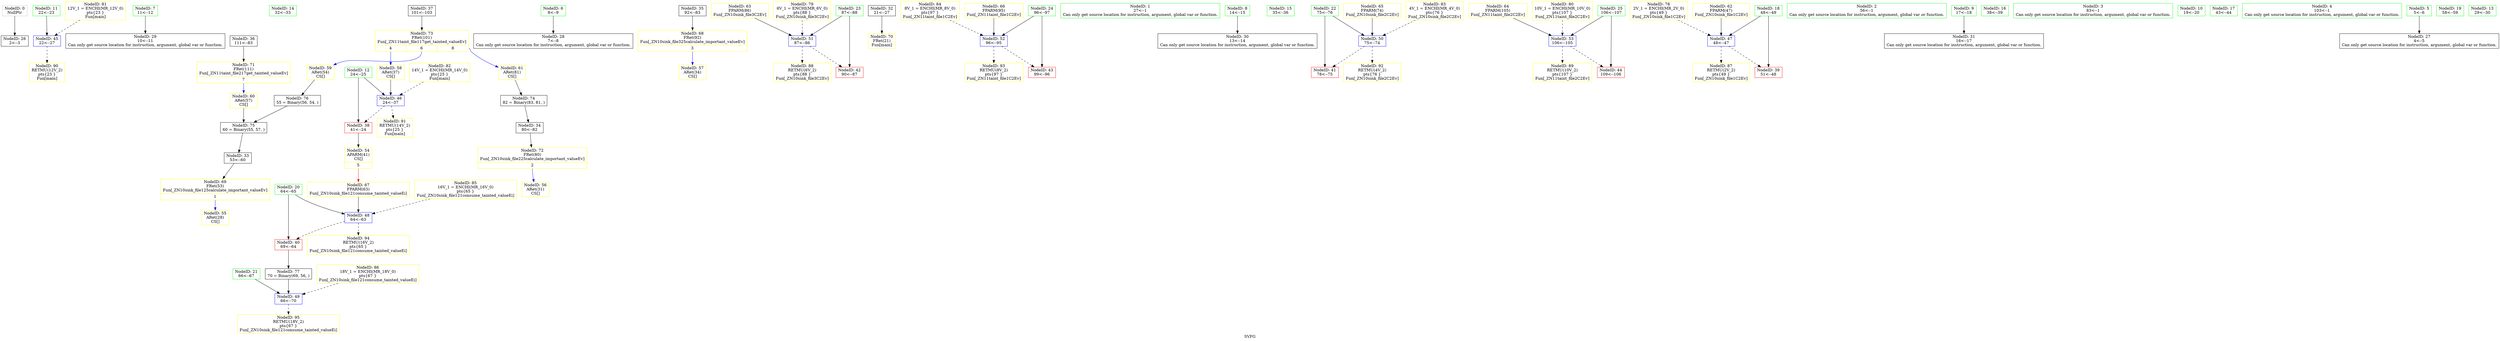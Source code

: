 digraph "SVFG" {
	label="SVFG";

	Node0x55e733153000 [shape=record,color=grey,label="{NodeID: 0\nNullPtr}"];
	Node0x55e733153000 -> Node0x55e7331545d0[style=solid];
	Node0x55e73315cb30 [shape=record,color=yellow,style=double,label="{NodeID: 90\nRETMU(12V_2)\npts\{23 \}\nFun[main]}"];
	Node0x55e733153530 [shape=record,color=green,label="{NodeID: 7\n11\<--12\n}"];
	Node0x55e733153530 -> Node0x55e7331548d0[style=solid];
	Node0x55e733153b20 [shape=record,color=green,label="{NodeID: 14\n32\<--33\n}"];
	Node0x55e7331541c0 [shape=record,color=green,label="{NodeID: 21\n66\<--67\n}"];
	Node0x55e7331541c0 -> Node0x55e7331561b0[style=solid];
	Node0x55e7331547d0 [shape=record,color=black,label="{NodeID: 28\n7\<--8\nCan only get source location for instruction, argument, global var or function.}"];
	Node0x55e733154e40 [shape=record,color=black,label="{NodeID: 35\n92\<--83\n}"];
	Node0x55e733154e40 -> Node0x55e733157770[style=solid];
	Node0x55e7331553f0 [shape=record,color=red,label="{NodeID: 42\n90\<--87\n}"];
	Node0x55e7331561b0 [shape=record,color=blue,label="{NodeID: 49\n66\<--70\n}"];
	Node0x55e7331561b0 -> Node0x55e73315d050[style=dashed];
	Node0x55e733156720 [shape=record,color=yellow,style=double,label="{NodeID: 56\nARet(31)\nCS[]}"];
	Node0x55e733157350 [shape=record,color=yellow,style=double,label="{NodeID: 63\nFPARM(86)\nFun[_ZN10sink_file3C2Ev]}"];
	Node0x55e733157350 -> Node0x55e733156350[style=solid];
	Node0x55e733157d60 [shape=record,color=yellow,style=double,label="{NodeID: 70\nFRet(21)\nFun[main]}"];
	Node0x55e733158630 [shape=record,color=black,style=double,label="{NodeID: 77\n70 = Binary(69, 56, )\n}"];
	Node0x55e733158630 -> Node0x55e7331561b0[style=solid];
	Node0x55e73315baf0 [shape=record,color=yellow,style=double,label="{NodeID: 84\n8V_1 = ENCHI(MR_8V_0)\npts\{97 \}\nFun[_ZN11taint_file1C2Ev]}"];
	Node0x55e73315baf0 -> Node0x55e733156420[style=dashed];
	Node0x55e7331526a0 [shape=record,color=green,label="{NodeID: 1\n27\<--1\nCan only get source location for instruction, argument, global var or function.}"];
	Node0x55e73315cc40 [shape=record,color=yellow,style=double,label="{NodeID: 91\nRETMU(14V_2)\npts\{25 \}\nFun[main]}"];
	Node0x55e7331535c0 [shape=record,color=green,label="{NodeID: 8\n14\<--15\n}"];
	Node0x55e7331535c0 -> Node0x55e7331549d0[style=solid];
	Node0x55e733153c20 [shape=record,color=green,label="{NodeID: 15\n35\<--36\n}"];
	Node0x55e733154290 [shape=record,color=green,label="{NodeID: 22\n75\<--76\n}"];
	Node0x55e733154290 -> Node0x55e733155320[style=solid];
	Node0x55e733154290 -> Node0x55e733156280[style=solid];
	Node0x55e7331548d0 [shape=record,color=black,label="{NodeID: 29\n10\<--11\nCan only get source location for instruction, argument, global var or function.}"];
	Node0x55e733154f10 [shape=record,color=black,label="{NodeID: 36\n111\<--83\n}"];
	Node0x55e733154f10 -> Node0x55e733157e20[style=solid];
	Node0x55e7331554c0 [shape=record,color=red,label="{NodeID: 43\n99\<--96\n}"];
	Node0x55e733156280 [shape=record,color=blue,label="{NodeID: 50\n75\<--74\n}"];
	Node0x55e733156280 -> Node0x55e733155320[style=dashed];
	Node0x55e733156280 -> Node0x55e73315cd20[style=dashed];
	Node0x55e7331567b0 [shape=record,color=yellow,style=double,label="{NodeID: 57\nARet(34)\nCS[]}"];
	Node0x55e733157410 [shape=record,color=yellow,style=double,label="{NodeID: 64\nFPARM(105)\nFun[_ZN11taint_file2C2Ev]}"];
	Node0x55e733157410 -> Node0x55e7331564f0[style=solid];
	Node0x55e733157e20 [shape=record,color=yellow,style=double,label="{NodeID: 71\nFRet(111)\nFun[_ZN11taint_file217get_tainted_valueEv]|{<s0>7}}"];
	Node0x55e733157e20:s0 -> Node0x55e733157170[style=solid,color=blue];
	Node0x55e733070c30 [shape=record,color=yellow,style=double,label="{NodeID: 78\n2V_1 = ENCHI(MR_2V_0)\npts\{49 \}\nFun[_ZN10sink_file1C2Ev]}"];
	Node0x55e733070c30 -> Node0x55e733155800[style=dashed];
	Node0x55e73315bc00 [shape=record,color=yellow,style=double,label="{NodeID: 85\n16V_1 = ENCHI(MR_16V_0)\npts\{65 \}\nFun[_ZN10sink_file121consume_tainted_valueEi]}"];
	Node0x55e73315bc00 -> Node0x55e7331560e0[style=dashed];
	Node0x55e733152730 [shape=record,color=green,label="{NodeID: 2\n56\<--1\nCan only get source location for instruction, argument, global var or function.}"];
	Node0x55e73315cd20 [shape=record,color=yellow,style=double,label="{NodeID: 92\nRETMU(4V_2)\npts\{76 \}\nFun[_ZN10sink_file2C2Ev]}"];
	Node0x55e733153680 [shape=record,color=green,label="{NodeID: 9\n17\<--18\n}"];
	Node0x55e733153680 -> Node0x55e733154ad0[style=solid];
	Node0x55e733153d20 [shape=record,color=green,label="{NodeID: 16\n38\<--39\n}"];
	Node0x55e733154360 [shape=record,color=green,label="{NodeID: 23\n87\<--88\n}"];
	Node0x55e733154360 -> Node0x55e7331553f0[style=solid];
	Node0x55e733154360 -> Node0x55e733156350[style=solid];
	Node0x55e7331549d0 [shape=record,color=black,label="{NodeID: 30\n13\<--14\nCan only get source location for instruction, argument, global var or function.}"];
	Node0x55e733154fe0 [shape=record,color=black,label="{NodeID: 37\n101\<--103\n}"];
	Node0x55e733154fe0 -> Node0x55e733158060[style=solid];
	Node0x55e733155590 [shape=record,color=red,label="{NodeID: 44\n109\<--106\n}"];
	Node0x55e733156350 [shape=record,color=blue,label="{NodeID: 51\n87\<--86\n}"];
	Node0x55e733156350 -> Node0x55e7331553f0[style=dashed];
	Node0x55e733156350 -> Node0x55e73315c910[style=dashed];
	Node0x55e733157050 [shape=record,color=yellow,style=double,label="{NodeID: 58\nARet(37)\nCS[]}"];
	Node0x55e733157050 -> Node0x55e733155730[style=solid];
	Node0x55e7331574d0 [shape=record,color=yellow,style=double,label="{NodeID: 65\nFPARM(74)\nFun[_ZN10sink_file2C2Ev]}"];
	Node0x55e7331574d0 -> Node0x55e733156280[style=solid];
	Node0x55e733157f10 [shape=record,color=yellow,style=double,label="{NodeID: 72\nFRet(80)\nFun[_ZN10sink_file225calculate_important_valueEv]|{<s0>2}}"];
	Node0x55e733157f10:s0 -> Node0x55e733156720[style=solid,color=blue];
	Node0x55e73315b5d0 [shape=record,color=yellow,style=double,label="{NodeID: 79\n6V_1 = ENCHI(MR_6V_0)\npts\{88 \}\nFun[_ZN10sink_file3C2Ev]}"];
	Node0x55e73315b5d0 -> Node0x55e733156350[style=dashed];
	Node0x55e73315bd10 [shape=record,color=yellow,style=double,label="{NodeID: 86\n18V_1 = ENCHI(MR_18V_0)\npts\{67 \}\nFun[_ZN10sink_file121consume_tainted_valueEi]}"];
	Node0x55e73315bd10 -> Node0x55e7331561b0[style=dashed];
	Node0x55e7331529e0 [shape=record,color=green,label="{NodeID: 3\n83\<--1\nCan only get source location for instruction, argument, global var or function.}"];
	Node0x55e73315ce30 [shape=record,color=yellow,style=double,label="{NodeID: 93\nRETMU(8V_2)\npts\{97 \}\nFun[_ZN11taint_file1C2Ev]}"];
	Node0x55e733153780 [shape=record,color=green,label="{NodeID: 10\n19\<--20\n}"];
	Node0x55e733153e20 [shape=record,color=green,label="{NodeID: 17\n43\<--44\n}"];
	Node0x55e733154430 [shape=record,color=green,label="{NodeID: 24\n96\<--97\n}"];
	Node0x55e733154430 -> Node0x55e7331554c0[style=solid];
	Node0x55e733154430 -> Node0x55e733156420[style=solid];
	Node0x55e733154ad0 [shape=record,color=black,label="{NodeID: 31\n16\<--17\nCan only get source location for instruction, argument, global var or function.}"];
	Node0x55e7331550b0 [shape=record,color=red,label="{NodeID: 38\n41\<--24\n}"];
	Node0x55e7331550b0 -> Node0x55e7331565c0[style=solid];
	Node0x55e733155660 [shape=record,color=blue,label="{NodeID: 45\n22\<--27\n}"];
	Node0x55e733155660 -> Node0x55e73315cb30[style=dashed];
	Node0x55e733156420 [shape=record,color=blue,label="{NodeID: 52\n96\<--95\n}"];
	Node0x55e733156420 -> Node0x55e7331554c0[style=dashed];
	Node0x55e733156420 -> Node0x55e73315ce30[style=dashed];
	Node0x55e7331570e0 [shape=record,color=yellow,style=double,label="{NodeID: 59\nARet(54)\nCS[]}"];
	Node0x55e7331570e0 -> Node0x55e7331584b0[style=solid];
	Node0x55e733157590 [shape=record,color=yellow,style=double,label="{NodeID: 66\nFPARM(95)\nFun[_ZN11taint_file1C2Ev]}"];
	Node0x55e733157590 -> Node0x55e733156420[style=solid];
	Node0x55e733158060 [shape=record,color=yellow,style=double,label="{NodeID: 73\nFRet(101)\nFun[_ZN11taint_file117get_tainted_valueEv]|{<s0>4|<s1>6|<s2>8}}"];
	Node0x55e733158060:s0 -> Node0x55e733157050[style=solid,color=blue];
	Node0x55e733158060:s1 -> Node0x55e7331570e0[style=solid,color=blue];
	Node0x55e733158060:s2 -> Node0x55e733157200[style=solid,color=blue];
	Node0x55e73315b6e0 [shape=record,color=yellow,style=double,label="{NodeID: 80\n10V_1 = ENCHI(MR_10V_0)\npts\{107 \}\nFun[_ZN11taint_file2C2Ev]}"];
	Node0x55e73315b6e0 -> Node0x55e7331564f0[style=dashed];
	Node0x55e73315bdf0 [shape=record,color=yellow,style=double,label="{NodeID: 87\nRETMU(2V_2)\npts\{49 \}\nFun[_ZN10sink_file1C2Ev]}"];
	Node0x55e733152a70 [shape=record,color=green,label="{NodeID: 4\n103\<--1\nCan only get source location for instruction, argument, global var or function.}"];
	Node0x55e73315cf40 [shape=record,color=yellow,style=double,label="{NodeID: 94\nRETMU(16V_2)\npts\{65 \}\nFun[_ZN10sink_file121consume_tainted_valueEi]}"];
	Node0x55e733153880 [shape=record,color=green,label="{NodeID: 11\n22\<--23\n}"];
	Node0x55e733153880 -> Node0x55e733155660[style=solid];
	Node0x55e733153f20 [shape=record,color=green,label="{NodeID: 18\n48\<--49\n}"];
	Node0x55e733153f20 -> Node0x55e733155180[style=solid];
	Node0x55e733153f20 -> Node0x55e733155800[style=solid];
	Node0x55e733154500 [shape=record,color=green,label="{NodeID: 25\n106\<--107\n}"];
	Node0x55e733154500 -> Node0x55e733155590[style=solid];
	Node0x55e733154500 -> Node0x55e7331564f0[style=solid];
	Node0x55e733154bd0 [shape=record,color=black,label="{NodeID: 32\n21\<--27\n}"];
	Node0x55e733154bd0 -> Node0x55e733157d60[style=solid];
	Node0x55e733155180 [shape=record,color=red,label="{NodeID: 39\n51\<--48\n}"];
	Node0x55e733155730 [shape=record,color=blue,label="{NodeID: 46\n24\<--37\n}"];
	Node0x55e733155730 -> Node0x55e7331550b0[style=dashed];
	Node0x55e733155730 -> Node0x55e73315cc40[style=dashed];
	Node0x55e7331564f0 [shape=record,color=blue,label="{NodeID: 53\n106\<--105\n}"];
	Node0x55e7331564f0 -> Node0x55e733155590[style=dashed];
	Node0x55e7331564f0 -> Node0x55e73315ca20[style=dashed];
	Node0x55e733157170 [shape=record,color=yellow,style=double,label="{NodeID: 60\nARet(57)\nCS[]}"];
	Node0x55e733157170 -> Node0x55e733158330[style=solid];
	Node0x55e733157680 [shape=record,color=yellow,style=double,label="{NodeID: 67\nFPARM(63)\nFun[_ZN10sink_file121consume_tainted_valueEi]}"];
	Node0x55e733157680 -> Node0x55e7331560e0[style=solid];
	Node0x55e7331581b0 [shape=record,color=black,style=double,label="{NodeID: 74\n82 = Binary(83, 81, )\n}"];
	Node0x55e7331581b0 -> Node0x55e733154d70[style=solid];
	Node0x55e73315b7f0 [shape=record,color=yellow,style=double,label="{NodeID: 81\n12V_1 = ENCHI(MR_12V_0)\npts\{23 \}\nFun[main]}"];
	Node0x55e73315b7f0 -> Node0x55e733155660[style=dashed];
	Node0x55e73315c910 [shape=record,color=yellow,style=double,label="{NodeID: 88\nRETMU(6V_2)\npts\{88 \}\nFun[_ZN10sink_file3C2Ev]}"];
	Node0x55e733152b30 [shape=record,color=green,label="{NodeID: 5\n5\<--6\n}"];
	Node0x55e733152b30 -> Node0x55e7331546d0[style=solid];
	Node0x55e73315d050 [shape=record,color=yellow,style=double,label="{NodeID: 95\nRETMU(18V_2)\npts\{67 \}\nFun[_ZN10sink_file121consume_tainted_valueEi]}"];
	Node0x55e733153950 [shape=record,color=green,label="{NodeID: 12\n24\<--25\n}"];
	Node0x55e733153950 -> Node0x55e7331550b0[style=solid];
	Node0x55e733153950 -> Node0x55e733155730[style=solid];
	Node0x55e733153ff0 [shape=record,color=green,label="{NodeID: 19\n58\<--59\n}"];
	Node0x55e7331545d0 [shape=record,color=black,label="{NodeID: 26\n2\<--3\n}"];
	Node0x55e733154ca0 [shape=record,color=black,label="{NodeID: 33\n53\<--60\n}"];
	Node0x55e733154ca0 -> Node0x55e733157c70[style=solid];
	Node0x55e733155250 [shape=record,color=red,label="{NodeID: 40\n69\<--64\n}"];
	Node0x55e733155250 -> Node0x55e733158630[style=solid];
	Node0x55e733155800 [shape=record,color=blue,label="{NodeID: 47\n48\<--47\n}"];
	Node0x55e733155800 -> Node0x55e733155180[style=dashed];
	Node0x55e733155800 -> Node0x55e73315bdf0[style=dashed];
	Node0x55e7331565c0 [shape=record,color=yellow,style=double,label="{NodeID: 54\nAPARM(41)\nCS[]|{<s0>5}}"];
	Node0x55e7331565c0:s0 -> Node0x55e733157680[style=solid,color=red];
	Node0x55e733157200 [shape=record,color=yellow,style=double,label="{NodeID: 61\nARet(81)\nCS[]}"];
	Node0x55e733157200 -> Node0x55e7331581b0[style=solid];
	Node0x55e733157770 [shape=record,color=yellow,style=double,label="{NodeID: 68\nFRet(92)\nFun[_ZN10sink_file325calculate_important_valueEv]|{<s0>3}}"];
	Node0x55e733157770:s0 -> Node0x55e7331567b0[style=solid,color=blue];
	Node0x55e733158330 [shape=record,color=black,style=double,label="{NodeID: 75\n60 = Binary(55, 57, )\n}"];
	Node0x55e733158330 -> Node0x55e733154ca0[style=solid];
	Node0x55e73315b900 [shape=record,color=yellow,style=double,label="{NodeID: 82\n14V_1 = ENCHI(MR_14V_0)\npts\{25 \}\nFun[main]}"];
	Node0x55e73315b900 -> Node0x55e733155730[style=dashed];
	Node0x55e73315ca20 [shape=record,color=yellow,style=double,label="{NodeID: 89\nRETMU(10V_2)\npts\{107 \}\nFun[_ZN11taint_file2C2Ev]}"];
	Node0x55e7331534a0 [shape=record,color=green,label="{NodeID: 6\n8\<--9\n}"];
	Node0x55e7331534a0 -> Node0x55e7331547d0[style=solid];
	Node0x55e733153a20 [shape=record,color=green,label="{NodeID: 13\n29\<--30\n}"];
	Node0x55e7331540f0 [shape=record,color=green,label="{NodeID: 20\n64\<--65\n}"];
	Node0x55e7331540f0 -> Node0x55e733155250[style=solid];
	Node0x55e7331540f0 -> Node0x55e7331560e0[style=solid];
	Node0x55e7331546d0 [shape=record,color=black,label="{NodeID: 27\n4\<--5\nCan only get source location for instruction, argument, global var or function.}"];
	Node0x55e733154d70 [shape=record,color=black,label="{NodeID: 34\n80\<--82\n}"];
	Node0x55e733154d70 -> Node0x55e733157f10[style=solid];
	Node0x55e733155320 [shape=record,color=red,label="{NodeID: 41\n78\<--75\n}"];
	Node0x55e7331560e0 [shape=record,color=blue,label="{NodeID: 48\n64\<--63\n}"];
	Node0x55e7331560e0 -> Node0x55e733155250[style=dashed];
	Node0x55e7331560e0 -> Node0x55e73315cf40[style=dashed];
	Node0x55e733156690 [shape=record,color=yellow,style=double,label="{NodeID: 55\nARet(28)\nCS[]}"];
	Node0x55e733157290 [shape=record,color=yellow,style=double,label="{NodeID: 62\nFPARM(47)\nFun[_ZN10sink_file1C2Ev]}"];
	Node0x55e733157290 -> Node0x55e733155800[style=solid];
	Node0x55e733157c70 [shape=record,color=yellow,style=double,label="{NodeID: 69\nFRet(53)\nFun[_ZN10sink_file125calculate_important_valueEv]|{<s0>1}}"];
	Node0x55e733157c70:s0 -> Node0x55e733156690[style=solid,color=blue];
	Node0x55e7331584b0 [shape=record,color=black,style=double,label="{NodeID: 76\n55 = Binary(56, 54, )\n}"];
	Node0x55e7331584b0 -> Node0x55e733158330[style=solid];
	Node0x55e73315b9e0 [shape=record,color=yellow,style=double,label="{NodeID: 83\n4V_1 = ENCHI(MR_4V_0)\npts\{76 \}\nFun[_ZN10sink_file2C2Ev]}"];
	Node0x55e73315b9e0 -> Node0x55e733156280[style=dashed];
}
